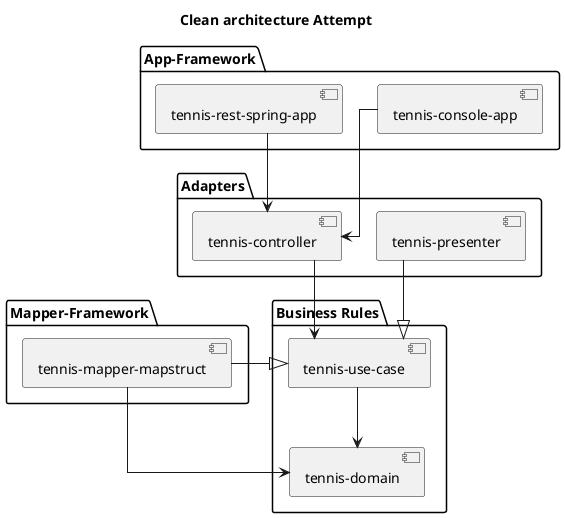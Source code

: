 @startuml
skinparam linetype ortho
title Clean architecture Attempt

package "Business Rules" {
[tennis-use-case] as uc
[tennis-domain] as domain
}

package "App-Framework" {
[tennis-console-app] as consoleApp
[tennis-rest-spring-app] as restSpringApp
}

package "Mapper-Framework" {
[tennis-mapper-mapstruct] as mapper
}

package "Adapters" {
[tennis-presenter] as presenter
[tennis-controller] as controller
}

consoleApp -D-> controller
restSpringApp -D-> controller

controller -D-> uc
presenter -D-|> uc

uc -D-> domain
mapper -R-|> uc
mapper -R-> domain

@enduml